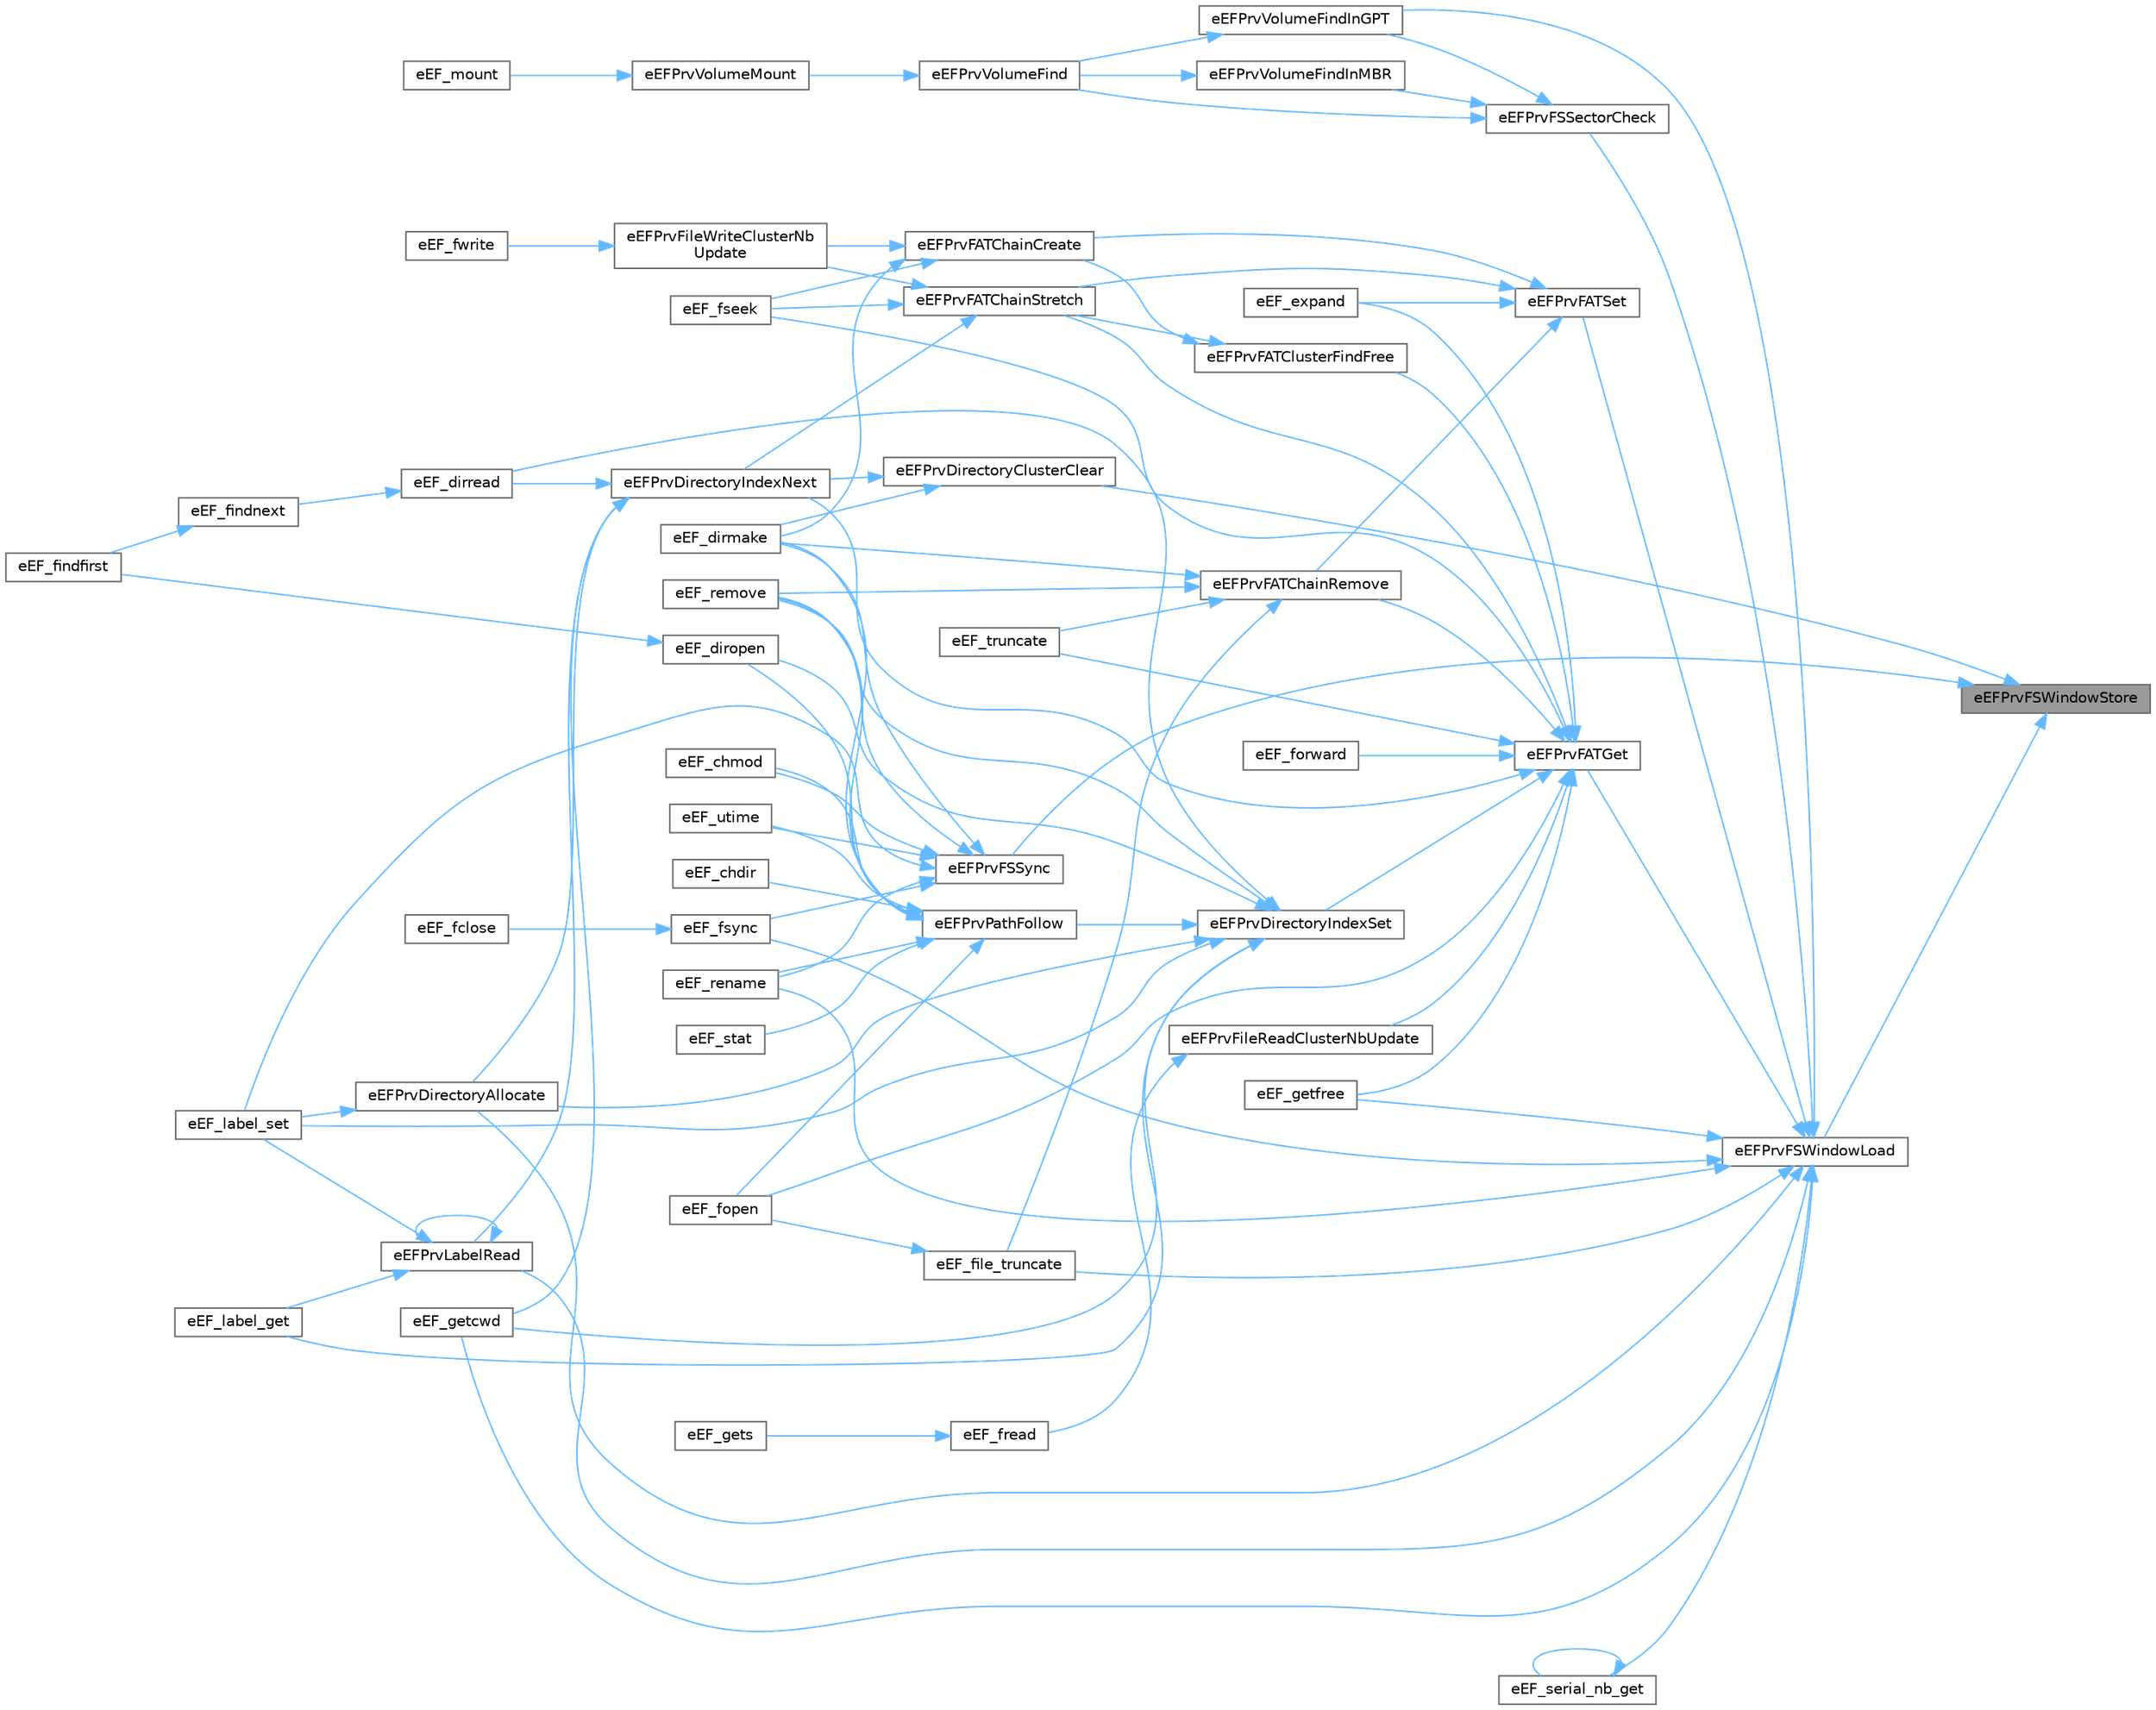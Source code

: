 digraph "eEFPrvFSWindowStore"
{
 // LATEX_PDF_SIZE
  bgcolor="transparent";
  edge [fontname=Helvetica,fontsize=10,labelfontname=Helvetica,labelfontsize=10];
  node [fontname=Helvetica,fontsize=10,shape=box,height=0.2,width=0.4];
  rankdir="RL";
  Node1 [id="Node000001",label="eEFPrvFSWindowStore",height=0.2,width=0.4,color="gray40", fillcolor="grey60", style="filled", fontcolor="black",tooltip="Store disk access window in the filesystem object."];
  Node1 -> Node2 [id="edge1_Node000001_Node000002",dir="back",color="steelblue1",style="solid",tooltip=" "];
  Node2 [id="Node000002",label="eEFPrvDirectoryClusterClear",height=0.2,width=0.4,color="grey40", fillcolor="white", style="filled",URL="$ef__prv__directory_8c.html#a16026b77ec45bb5fd089d3a49b1fa171",tooltip="Directory handling - Fill a cluster with zeros."];
  Node2 -> Node3 [id="edge2_Node000002_Node000003",dir="back",color="steelblue1",style="solid",tooltip=" "];
  Node3 [id="Node000003",label="eEF_dirmake",height=0.2,width=0.4,color="grey40", fillcolor="white", style="filled",URL="$ef__dirmake_8c.html#ab556a94bd3323965dc0e82a59694e42c",tooltip="Create a Directory."];
  Node2 -> Node4 [id="edge3_Node000002_Node000004",dir="back",color="steelblue1",style="solid",tooltip=" "];
  Node4 [id="Node000004",label="eEFPrvDirectoryIndexNext",height=0.2,width=0.4,color="grey40", fillcolor="white", style="filled",URL="$ef__prv__directory_8c.html#a32f4e5eef49957f55f23d309b7756ad2",tooltip="Directory handling - Move directory table index next, Do not stretch table."];
  Node4 -> Node5 [id="edge4_Node000004_Node000005",dir="back",color="steelblue1",style="solid",tooltip=" "];
  Node5 [id="Node000005",label="eEF_dirread",height=0.2,width=0.4,color="grey40", fillcolor="white", style="filled",URL="$ef__dirread_8c.html#a6ab1e7b87596e40f8e28053c7e3547b4",tooltip="Read Directory Entries in Sequence."];
  Node5 -> Node6 [id="edge5_Node000005_Node000006",dir="back",color="steelblue1",style="solid",tooltip=" "];
  Node6 [id="Node000006",label="eEF_findnext",height=0.2,width=0.4,color="grey40", fillcolor="white", style="filled",URL="$ef__findnext_8c.html#a41d1f19cc47216c90cf54581e6cddbf8",tooltip="Find Next File."];
  Node6 -> Node7 [id="edge6_Node000006_Node000007",dir="back",color="steelblue1",style="solid",tooltip=" "];
  Node7 [id="Node000007",label="eEF_findfirst",height=0.2,width=0.4,color="grey40", fillcolor="white", style="filled",URL="$ef__findfirst_8c.html#a7aceb1307887217f205b94f9c00872ed",tooltip="Find First File."];
  Node4 -> Node8 [id="edge7_Node000004_Node000008",dir="back",color="steelblue1",style="solid",tooltip=" "];
  Node8 [id="Node000008",label="eEF_getcwd",height=0.2,width=0.4,color="grey40", fillcolor="white", style="filled",URL="$ef__getcwd_8c.html#a5100b2195b9a2c2000eb149671b40d4b",tooltip="Change Current Directory or Current Drive, Get Current Directory."];
  Node4 -> Node9 [id="edge8_Node000004_Node000009",dir="back",color="steelblue1",style="solid",tooltip=" "];
  Node9 [id="Node000009",label="eEFPrvDirectoryAllocate",height=0.2,width=0.4,color="grey40", fillcolor="white", style="filled",URL="$ef__prv__directory_8c.html#af3501080ebaaf80e0c31475115714586",tooltip="Directory handling - Reserve a block of directory entries."];
  Node9 -> Node10 [id="edge9_Node000009_Node000010",dir="back",color="steelblue1",style="solid",tooltip=" "];
  Node10 [id="Node000010",label="eEF_label_set",height=0.2,width=0.4,color="grey40", fillcolor="white", style="filled",URL="$ef__label__set_8c.html#a856cac9d6edece47116c434a8ddbca24",tooltip="Set Volume Label."];
  Node4 -> Node11 [id="edge10_Node000004_Node000011",dir="back",color="steelblue1",style="solid",tooltip=" "];
  Node11 [id="Node000011",label="eEFPrvLabelRead",height=0.2,width=0.4,color="grey40", fillcolor="white", style="filled",URL="$ef__prv__dir__label_8c.html#a4354517543410445d4ac62f4492cef98",tooltip="Read an object from the directory."];
  Node11 -> Node12 [id="edge11_Node000011_Node000012",dir="back",color="steelblue1",style="solid",tooltip=" "];
  Node12 [id="Node000012",label="eEF_label_get",height=0.2,width=0.4,color="grey40", fillcolor="white", style="filled",URL="$ef__label__get_8c.html#aa7aec85efde79b200254b90d0cbb5eba",tooltip="Get Volume Label."];
  Node11 -> Node10 [id="edge12_Node000011_Node000010",dir="back",color="steelblue1",style="solid",tooltip=" "];
  Node11 -> Node11 [id="edge13_Node000011_Node000011",dir="back",color="steelblue1",style="solid",tooltip=" "];
  Node1 -> Node13 [id="edge14_Node000001_Node000013",dir="back",color="steelblue1",style="solid",tooltip=" "];
  Node13 [id="Node000013",label="eEFPrvFSSync",height=0.2,width=0.4,color="grey40", fillcolor="white", style="filled",URL="$ef__prv__fs__window_8c.html#aa67c0b5a570ce915557e580e6c0ee3c8",tooltip="Synchronize filesystem and data on the storage."];
  Node13 -> Node14 [id="edge15_Node000013_Node000014",dir="back",color="steelblue1",style="solid",tooltip=" "];
  Node14 [id="Node000014",label="eEF_chmod",height=0.2,width=0.4,color="grey40", fillcolor="white", style="filled",URL="$ef__chmod_8c.html#a0f6f5314abe7d6e8b291c719898c80dc",tooltip="Change Attribute."];
  Node13 -> Node3 [id="edge16_Node000013_Node000003",dir="back",color="steelblue1",style="solid",tooltip=" "];
  Node13 -> Node15 [id="edge17_Node000013_Node000015",dir="back",color="steelblue1",style="solid",tooltip=" "];
  Node15 [id="Node000015",label="eEF_fsync",height=0.2,width=0.4,color="grey40", fillcolor="white", style="filled",URL="$ef__fsync_8c.html#a72825fa44cbef57de4ec1f0602071030",tooltip="Synchronize the File."];
  Node15 -> Node16 [id="edge18_Node000015_Node000016",dir="back",color="steelblue1",style="solid",tooltip=" "];
  Node16 [id="Node000016",label="eEF_fclose",height=0.2,width=0.4,color="grey40", fillcolor="white", style="filled",URL="$ef__fclose_8c.html#ab6cfd737473e964d6811f409e01e6d74",tooltip="Close File."];
  Node13 -> Node10 [id="edge19_Node000013_Node000010",dir="back",color="steelblue1",style="solid",tooltip=" "];
  Node13 -> Node17 [id="edge20_Node000013_Node000017",dir="back",color="steelblue1",style="solid",tooltip=" "];
  Node17 [id="Node000017",label="eEF_remove",height=0.2,width=0.4,color="grey40", fillcolor="white", style="filled",URL="$ef__remove_8c.html#ab39525454269d54fb689e44083eaead4",tooltip="Delete a File/Directory."];
  Node13 -> Node18 [id="edge21_Node000013_Node000018",dir="back",color="steelblue1",style="solid",tooltip=" "];
  Node18 [id="Node000018",label="eEF_rename",height=0.2,width=0.4,color="grey40", fillcolor="white", style="filled",URL="$ef__rename_8c.html#a0ee722cb0b7b38191ee8cd6be1c153f1",tooltip="Rename a File/Directory."];
  Node13 -> Node19 [id="edge22_Node000013_Node000019",dir="back",color="steelblue1",style="solid",tooltip=" "];
  Node19 [id="Node000019",label="eEF_utime",height=0.2,width=0.4,color="grey40", fillcolor="white", style="filled",URL="$ef__utime_8c.html#a0fc69a2bbb3ec1844e16afd82f274fb7",tooltip="Change Timestamp."];
  Node1 -> Node20 [id="edge23_Node000001_Node000020",dir="back",color="steelblue1",style="solid",tooltip=" "];
  Node20 [id="Node000020",label="eEFPrvFSWindowLoad",height=0.2,width=0.4,color="grey40", fillcolor="white", style="filled",URL="$ef__prv__fs__window_8c.html#aaa333640bae9bd8d1343ce84759d2057",tooltip="Load disk access window in the filesystem object."];
  Node20 -> Node21 [id="edge24_Node000020_Node000021",dir="back",color="steelblue1",style="solid",tooltip=" "];
  Node21 [id="Node000021",label="eEF_file_truncate",height=0.2,width=0.4,color="grey40", fillcolor="white", style="filled",URL="$ef__fopen_8c.html#aa6772ebd16f9aab98600d1b8d8a3f2bc",tooltip="Truncate a File on opening."];
  Node21 -> Node22 [id="edge25_Node000021_Node000022",dir="back",color="steelblue1",style="solid",tooltip=" "];
  Node22 [id="Node000022",label="eEF_fopen",height=0.2,width=0.4,color="grey40", fillcolor="white", style="filled",URL="$ef__fopen_8c.html#a3638933cd54650925407d85074bf176c",tooltip="Open or Create a File."];
  Node20 -> Node15 [id="edge26_Node000020_Node000015",dir="back",color="steelblue1",style="solid",tooltip=" "];
  Node20 -> Node8 [id="edge27_Node000020_Node000008",dir="back",color="steelblue1",style="solid",tooltip=" "];
  Node20 -> Node23 [id="edge28_Node000020_Node000023",dir="back",color="steelblue1",style="solid",tooltip=" "];
  Node23 [id="Node000023",label="eEF_getfree",height=0.2,width=0.4,color="grey40", fillcolor="white", style="filled",URL="$ef__getfree_8c.html#ada9b7520c9ed07175c06b3ab184b3483",tooltip="Get Number of Free Clusters."];
  Node20 -> Node18 [id="edge29_Node000020_Node000018",dir="back",color="steelblue1",style="solid",tooltip=" "];
  Node20 -> Node24 [id="edge30_Node000020_Node000024",dir="back",color="steelblue1",style="solid",tooltip=" "];
  Node24 [id="Node000024",label="eEF_serial_nb_get",height=0.2,width=0.4,color="grey40", fillcolor="white", style="filled",URL="$ef__serial__nb__get_8c.html#a2754291682f0fd985d6b848d48f73aa1",tooltip="Get Volume Serial Number."];
  Node24 -> Node24 [id="edge31_Node000024_Node000024",dir="back",color="steelblue1",style="solid",tooltip=" "];
  Node20 -> Node9 [id="edge32_Node000020_Node000009",dir="back",color="steelblue1",style="solid",tooltip=" "];
  Node20 -> Node25 [id="edge33_Node000020_Node000025",dir="back",color="steelblue1",style="solid",tooltip=" "];
  Node25 [id="Node000025",label="eEFPrvFATGet",height=0.2,width=0.4,color="grey40", fillcolor="white", style="filled",URL="$ef__prv__fat_8c.html#ab88c9ac6da074aa35e722f918ae73595",tooltip="FAT access - Get value of a FAT entry."];
  Node25 -> Node26 [id="edge34_Node000025_Node000026",dir="back",color="steelblue1",style="solid",tooltip=" "];
  Node26 [id="Node000026",label="eEF_expand",height=0.2,width=0.4,color="grey40", fillcolor="white", style="filled",URL="$ef__expand_8c.html#ace56e53692d5d217767ec04391641b0e",tooltip="Allocate a Contiguous Blocks to the File."];
  Node25 -> Node22 [id="edge35_Node000025_Node000022",dir="back",color="steelblue1",style="solid",tooltip=" "];
  Node25 -> Node27 [id="edge36_Node000025_Node000027",dir="back",color="steelblue1",style="solid",tooltip=" "];
  Node27 [id="Node000027",label="eEF_forward",height=0.2,width=0.4,color="grey40", fillcolor="white", style="filled",URL="$ef__forward_8c.html#ab67100687bd53a7199a48f18f5981ba2",tooltip="Forward Data to the Stream Directly."];
  Node25 -> Node28 [id="edge37_Node000025_Node000028",dir="back",color="steelblue1",style="solid",tooltip=" "];
  Node28 [id="Node000028",label="eEF_fseek",height=0.2,width=0.4,color="grey40", fillcolor="white", style="filled",URL="$ef__fseek__old_8c.html#a5e7928437d0ea2008e3eaf7a1272baf7",tooltip="Seek File Read/Write Pointer."];
  Node25 -> Node23 [id="edge38_Node000025_Node000023",dir="back",color="steelblue1",style="solid",tooltip=" "];
  Node25 -> Node29 [id="edge39_Node000025_Node000029",dir="back",color="steelblue1",style="solid",tooltip=" "];
  Node29 [id="Node000029",label="eEF_truncate",height=0.2,width=0.4,color="grey40", fillcolor="white", style="filled",URL="$ef__truncate_8c.html#a1e9e87b247f2c33a2efd9671d904bb54",tooltip="Truncate File."];
  Node25 -> Node4 [id="edge40_Node000025_Node000004",dir="back",color="steelblue1",style="solid",tooltip=" "];
  Node25 -> Node30 [id="edge41_Node000025_Node000030",dir="back",color="steelblue1",style="solid",tooltip=" "];
  Node30 [id="Node000030",label="eEFPrvDirectoryIndexSet",height=0.2,width=0.4,color="grey40", fillcolor="white", style="filled",URL="$ef__prv__directory_8c.html#a2761497f1de500dc090b4dcfef2c03a1",tooltip="Directory handling - Set directory index."];
  Node30 -> Node31 [id="edge42_Node000030_Node000031",dir="back",color="steelblue1",style="solid",tooltip=" "];
  Node31 [id="Node000031",label="eEF_diropen",height=0.2,width=0.4,color="grey40", fillcolor="white", style="filled",URL="$ef__diropen_8c.html#a2b25ebfd8c4c291ae6b0f888e708d850",tooltip="Create a Directory Object."];
  Node31 -> Node7 [id="edge43_Node000031_Node000007",dir="back",color="steelblue1",style="solid",tooltip=" "];
  Node30 -> Node5 [id="edge44_Node000030_Node000005",dir="back",color="steelblue1",style="solid",tooltip=" "];
  Node30 -> Node8 [id="edge45_Node000030_Node000008",dir="back",color="steelblue1",style="solid",tooltip=" "];
  Node30 -> Node12 [id="edge46_Node000030_Node000012",dir="back",color="steelblue1",style="solid",tooltip=" "];
  Node30 -> Node10 [id="edge47_Node000030_Node000010",dir="back",color="steelblue1",style="solid",tooltip=" "];
  Node30 -> Node17 [id="edge48_Node000030_Node000017",dir="back",color="steelblue1",style="solid",tooltip=" "];
  Node30 -> Node9 [id="edge49_Node000030_Node000009",dir="back",color="steelblue1",style="solid",tooltip=" "];
  Node30 -> Node32 [id="edge50_Node000030_Node000032",dir="back",color="steelblue1",style="solid",tooltip=" "];
  Node32 [id="Node000032",label="eEFPrvPathFollow",height=0.2,width=0.4,color="grey40", fillcolor="white", style="filled",URL="$ef__prv__path__follow_8c.html#a4ee4202c83e9d60f3ade4afb83cc78b0",tooltip="Follow a file pxPath."];
  Node32 -> Node33 [id="edge51_Node000032_Node000033",dir="back",color="steelblue1",style="solid",tooltip=" "];
  Node33 [id="Node000033",label="eEF_chdir",height=0.2,width=0.4,color="grey40", fillcolor="white", style="filled",URL="$ef__chdir_8c.html#af84f7938300e61dc5dbdc307e06dd171",tooltip="Change Current Directory or Current Drive, Get Current Directory."];
  Node32 -> Node14 [id="edge52_Node000032_Node000014",dir="back",color="steelblue1",style="solid",tooltip=" "];
  Node32 -> Node3 [id="edge53_Node000032_Node000003",dir="back",color="steelblue1",style="solid",tooltip=" "];
  Node32 -> Node31 [id="edge54_Node000032_Node000031",dir="back",color="steelblue1",style="solid",tooltip=" "];
  Node32 -> Node22 [id="edge55_Node000032_Node000022",dir="back",color="steelblue1",style="solid",tooltip=" "];
  Node32 -> Node17 [id="edge56_Node000032_Node000017",dir="back",color="steelblue1",style="solid",tooltip=" "];
  Node32 -> Node18 [id="edge57_Node000032_Node000018",dir="back",color="steelblue1",style="solid",tooltip=" "];
  Node32 -> Node34 [id="edge58_Node000032_Node000034",dir="back",color="steelblue1",style="solid",tooltip=" "];
  Node34 [id="Node000034",label="eEF_stat",height=0.2,width=0.4,color="grey40", fillcolor="white", style="filled",URL="$ef__stat_8c.html#a61ee7b3bb6833bf729991341673ee3dc",tooltip="Get File Status."];
  Node32 -> Node19 [id="edge59_Node000032_Node000019",dir="back",color="steelblue1",style="solid",tooltip=" "];
  Node25 -> Node35 [id="edge60_Node000025_Node000035",dir="back",color="steelblue1",style="solid",tooltip=" "];
  Node35 [id="Node000035",label="eEFPrvFATChainRemove",height=0.2,width=0.4,color="grey40", fillcolor="white", style="filled",URL="$ef__prv__fat_8c.html#af0f336d8bfaeb9b631d19ac5fd92a615",tooltip="FAT handling - Remove a cluster chain."];
  Node35 -> Node3 [id="edge61_Node000035_Node000003",dir="back",color="steelblue1",style="solid",tooltip=" "];
  Node35 -> Node21 [id="edge62_Node000035_Node000021",dir="back",color="steelblue1",style="solid",tooltip=" "];
  Node35 -> Node17 [id="edge63_Node000035_Node000017",dir="back",color="steelblue1",style="solid",tooltip=" "];
  Node35 -> Node29 [id="edge64_Node000035_Node000029",dir="back",color="steelblue1",style="solid",tooltip=" "];
  Node25 -> Node36 [id="edge65_Node000025_Node000036",dir="back",color="steelblue1",style="solid",tooltip=" "];
  Node36 [id="Node000036",label="eEFPrvFATChainStretch",height=0.2,width=0.4,color="grey40", fillcolor="white", style="filled",URL="$ef__prv__fat_8c.html#aff7c2f11955733c2ab15640eb36887af",tooltip="FAT handling - Crawl or Stretch a chain."];
  Node36 -> Node28 [id="edge66_Node000036_Node000028",dir="back",color="steelblue1",style="solid",tooltip=" "];
  Node36 -> Node4 [id="edge67_Node000036_Node000004",dir="back",color="steelblue1",style="solid",tooltip=" "];
  Node36 -> Node37 [id="edge68_Node000036_Node000037",dir="back",color="steelblue1",style="solid",tooltip=" "];
  Node37 [id="Node000037",label="eEFPrvFileWriteClusterNb\lUpdate",height=0.2,width=0.4,color="grey40", fillcolor="white", style="filled",URL="$ef__fwrite_8c.html#a3893b124f8e61229a09e55e5bb136145",tooltip="Update the file structure cluster number for next write access (on cluster crossing)"];
  Node37 -> Node38 [id="edge69_Node000037_Node000038",dir="back",color="steelblue1",style="solid",tooltip=" "];
  Node38 [id="Node000038",label="eEF_fwrite",height=0.2,width=0.4,color="grey40", fillcolor="white", style="filled",URL="$ef__fwrite_8c.html#a9bd009ef86041462b3895ae727973726",tooltip="Write File."];
  Node25 -> Node39 [id="edge70_Node000025_Node000039",dir="back",color="steelblue1",style="solid",tooltip=" "];
  Node39 [id="Node000039",label="eEFPrvFATClusterFindFree",height=0.2,width=0.4,color="grey40", fillcolor="white", style="filled",URL="$ef__prv__fat_8c.html#a70c3aa318310567b07fe890e4b69b596",tooltip="FAT access - Find a free cluster."];
  Node39 -> Node40 [id="edge71_Node000039_Node000040",dir="back",color="steelblue1",style="solid",tooltip=" "];
  Node40 [id="Node000040",label="eEFPrvFATChainCreate",height=0.2,width=0.4,color="grey40", fillcolor="white", style="filled",URL="$ef__prv__fat_8c.html#a6361e8245cb3dcc575783f285ca8a62a",tooltip="FAT handling - Create a new chain."];
  Node40 -> Node3 [id="edge72_Node000040_Node000003",dir="back",color="steelblue1",style="solid",tooltip=" "];
  Node40 -> Node28 [id="edge73_Node000040_Node000028",dir="back",color="steelblue1",style="solid",tooltip=" "];
  Node40 -> Node37 [id="edge74_Node000040_Node000037",dir="back",color="steelblue1",style="solid",tooltip=" "];
  Node39 -> Node36 [id="edge75_Node000039_Node000036",dir="back",color="steelblue1",style="solid",tooltip=" "];
  Node25 -> Node41 [id="edge76_Node000025_Node000041",dir="back",color="steelblue1",style="solid",tooltip=" "];
  Node41 [id="Node000041",label="eEFPrvFileReadClusterNbUpdate",height=0.2,width=0.4,color="grey40", fillcolor="white", style="filled",URL="$ef__fread_8c.html#af093421efdd1ff0df8e7e63c1ab60ecf",tooltip="Update the file structure cluster number for next read access (on cluster crossing)"];
  Node41 -> Node42 [id="edge77_Node000041_Node000042",dir="back",color="steelblue1",style="solid",tooltip=" "];
  Node42 [id="Node000042",label="eEF_fread",height=0.2,width=0.4,color="grey40", fillcolor="white", style="filled",URL="$ef__fread_8c.html#a8b4e1799fe5320dcea6e82b074538024",tooltip="Read File."];
  Node42 -> Node43 [id="edge78_Node000042_Node000043",dir="back",color="steelblue1",style="solid",tooltip=" "];
  Node43 [id="Node000043",label="eEF_gets",height=0.2,width=0.4,color="grey40", fillcolor="white", style="filled",URL="$ef__strfunc_8c.html#abdd72cc9fffc21c09831f99726954e48",tooltip="Get a String from the File."];
  Node20 -> Node44 [id="edge79_Node000020_Node000044",dir="back",color="steelblue1",style="solid",tooltip=" "];
  Node44 [id="Node000044",label="eEFPrvFATSet",height=0.2,width=0.4,color="grey40", fillcolor="white", style="filled",URL="$ef__prv__fat_8c.html#a11bf6f786f13bbb41a686b9b1ccc4fe2",tooltip="FAT access - Set value of a FAT entry."];
  Node44 -> Node26 [id="edge80_Node000044_Node000026",dir="back",color="steelblue1",style="solid",tooltip=" "];
  Node44 -> Node40 [id="edge81_Node000044_Node000040",dir="back",color="steelblue1",style="solid",tooltip=" "];
  Node44 -> Node35 [id="edge82_Node000044_Node000035",dir="back",color="steelblue1",style="solid",tooltip=" "];
  Node44 -> Node36 [id="edge83_Node000044_Node000036",dir="back",color="steelblue1",style="solid",tooltip=" "];
  Node20 -> Node45 [id="edge84_Node000020_Node000045",dir="back",color="steelblue1",style="solid",tooltip=" "];
  Node45 [id="Node000045",label="eEFPrvFSSectorCheck",height=0.2,width=0.4,color="grey40", fillcolor="white", style="filled",URL="$ef__prv__volume_8c.html#af05aa78d25558bd9c60d9f79207d477e",tooltip="Load a sector and check if it is an FAT VBR."];
  Node45 -> Node46 [id="edge85_Node000045_Node000046",dir="back",color="steelblue1",style="solid",tooltip=" "];
  Node46 [id="Node000046",label="eEFPrvVolumeFind",height=0.2,width=0.4,color="grey40", fillcolor="white", style="filled",URL="$ef__prv__volume_8c.html#a0d6f884e5af9b5ea4056975d5e68b7c8",tooltip="Find an FAT volume (It supports only generic partitioning rules, MBR, GPT and SFD)"];
  Node46 -> Node47 [id="edge86_Node000046_Node000047",dir="back",color="steelblue1",style="solid",tooltip=" "];
  Node47 [id="Node000047",label="eEFPrvVolumeMount",height=0.2,width=0.4,color="grey40", fillcolor="white", style="filled",URL="$ef__prv__volume__mount_8c.html#a72257a5dd052fb761470c99b9b8161fd",tooltip="Determine logical drive number and mount the volume if needed."];
  Node47 -> Node48 [id="edge87_Node000047_Node000048",dir="back",color="steelblue1",style="solid",tooltip=" "];
  Node48 [id="Node000048",label="eEF_mount",height=0.2,width=0.4,color="grey40", fillcolor="white", style="filled",URL="$ef__mount_8c.html#a9b9743613f37cad39c48b529f33264ca",tooltip="Mount a Logical Drive."];
  Node45 -> Node49 [id="edge88_Node000045_Node000049",dir="back",color="steelblue1",style="solid",tooltip=" "];
  Node49 [id="Node000049",label="eEFPrvVolumeFindInGPT",height=0.2,width=0.4,color="grey40", fillcolor="white", style="filled",URL="$ef__prv__volume_8c.html#afc541ae6923e33915f39f767f416714f",tooltip="Find an FAT volume in GPT (It supports only generic partitioning rules, MBR, GPT and SFD)"];
  Node49 -> Node46 [id="edge89_Node000049_Node000046",dir="back",color="steelblue1",style="solid",tooltip=" "];
  Node45 -> Node50 [id="edge90_Node000045_Node000050",dir="back",color="steelblue1",style="solid",tooltip=" "];
  Node50 [id="Node000050",label="eEFPrvVolumeFindInMBR",height=0.2,width=0.4,color="grey40", fillcolor="white", style="filled",URL="$ef__prv__volume_8c.html#a8573ab44dc2a8a3988ebbec34cb72d61",tooltip="Find an FAT volume in MBR (It supports only generic partitioning rules, MBR, GPT and SFD)"];
  Node50 -> Node46 [id="edge91_Node000050_Node000046",dir="back",color="steelblue1",style="solid",tooltip=" "];
  Node20 -> Node11 [id="edge92_Node000020_Node000011",dir="back",color="steelblue1",style="solid",tooltip=" "];
  Node20 -> Node49 [id="edge93_Node000020_Node000049",dir="back",color="steelblue1",style="solid",tooltip=" "];
}
